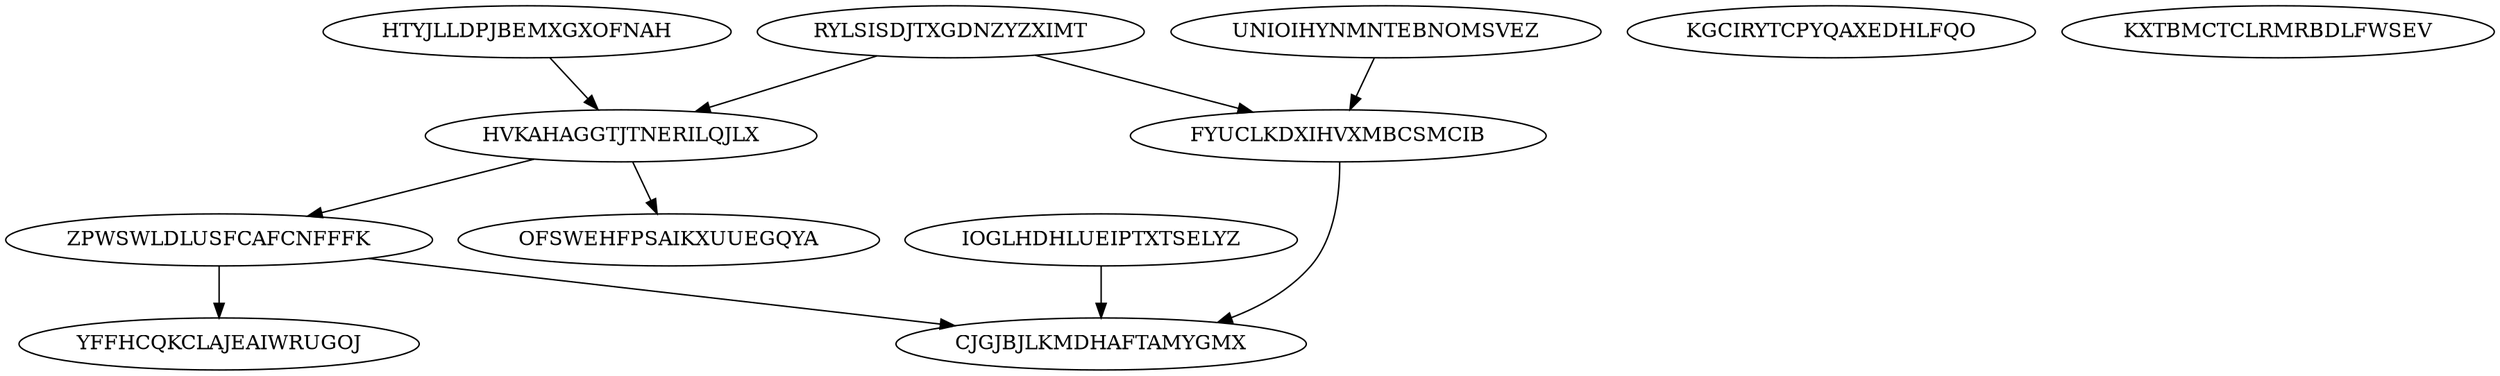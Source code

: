 digraph "N12M10" {
	HTYJLLDPJBEMXGXOFNAH			[Weight=18, Start=0, Processor=1];
	KGCIRYTCPYQAXEDHLFQO			[Weight=17, Start=18, Processor=1];
	RYLSISDJTXGDNZYZXIMT			[Weight=16, Start=0, Processor=2];
	HVKAHAGGTJTNERILQJLX			[Weight=17, Start=28, Processor=2];
	IOGLHDHLUEIPTXTSELYZ			[Weight=18, Start=0, Processor=3];
	ZPWSWLDLUSFCAFCNFFFK			[Weight=18, Start=45, Processor=2];
	UNIOIHYNMNTEBNOMSVEZ			[Weight=14, Start=0, Processor=4];
	YFFHCQKCLAJEAIWRUGOJ			[Weight=12, Start=63, Processor=2];
	OFSWEHFPSAIKXUUEGQYA			[Weight=19, Start=63, Processor=3];
	FYUCLKDXIHVXMBCSMCIB			[Weight=20, Start=35, Processor=1];
	KXTBMCTCLRMRBDLFWSEV			[Weight=14, Start=14, Processor=4];
	CJGJBJLKMDHAFTAMYGMX			[Weight=11, Start=75, Processor=2];
	HTYJLLDPJBEMXGXOFNAH -> HVKAHAGGTJTNERILQJLX		[Weight=10];
	RYLSISDJTXGDNZYZXIMT -> FYUCLKDXIHVXMBCSMCIB		[Weight=10];
	FYUCLKDXIHVXMBCSMCIB -> CJGJBJLKMDHAFTAMYGMX		[Weight=19];
	UNIOIHYNMNTEBNOMSVEZ -> FYUCLKDXIHVXMBCSMCIB		[Weight=18];
	IOGLHDHLUEIPTXTSELYZ -> CJGJBJLKMDHAFTAMYGMX		[Weight=13];
	ZPWSWLDLUSFCAFCNFFFK -> YFFHCQKCLAJEAIWRUGOJ		[Weight=12];
	ZPWSWLDLUSFCAFCNFFFK -> CJGJBJLKMDHAFTAMYGMX		[Weight=14];
	HVKAHAGGTJTNERILQJLX -> OFSWEHFPSAIKXUUEGQYA		[Weight=18];
	HVKAHAGGTJTNERILQJLX -> ZPWSWLDLUSFCAFCNFFFK		[Weight=12];
	RYLSISDJTXGDNZYZXIMT -> HVKAHAGGTJTNERILQJLX		[Weight=18];
}
